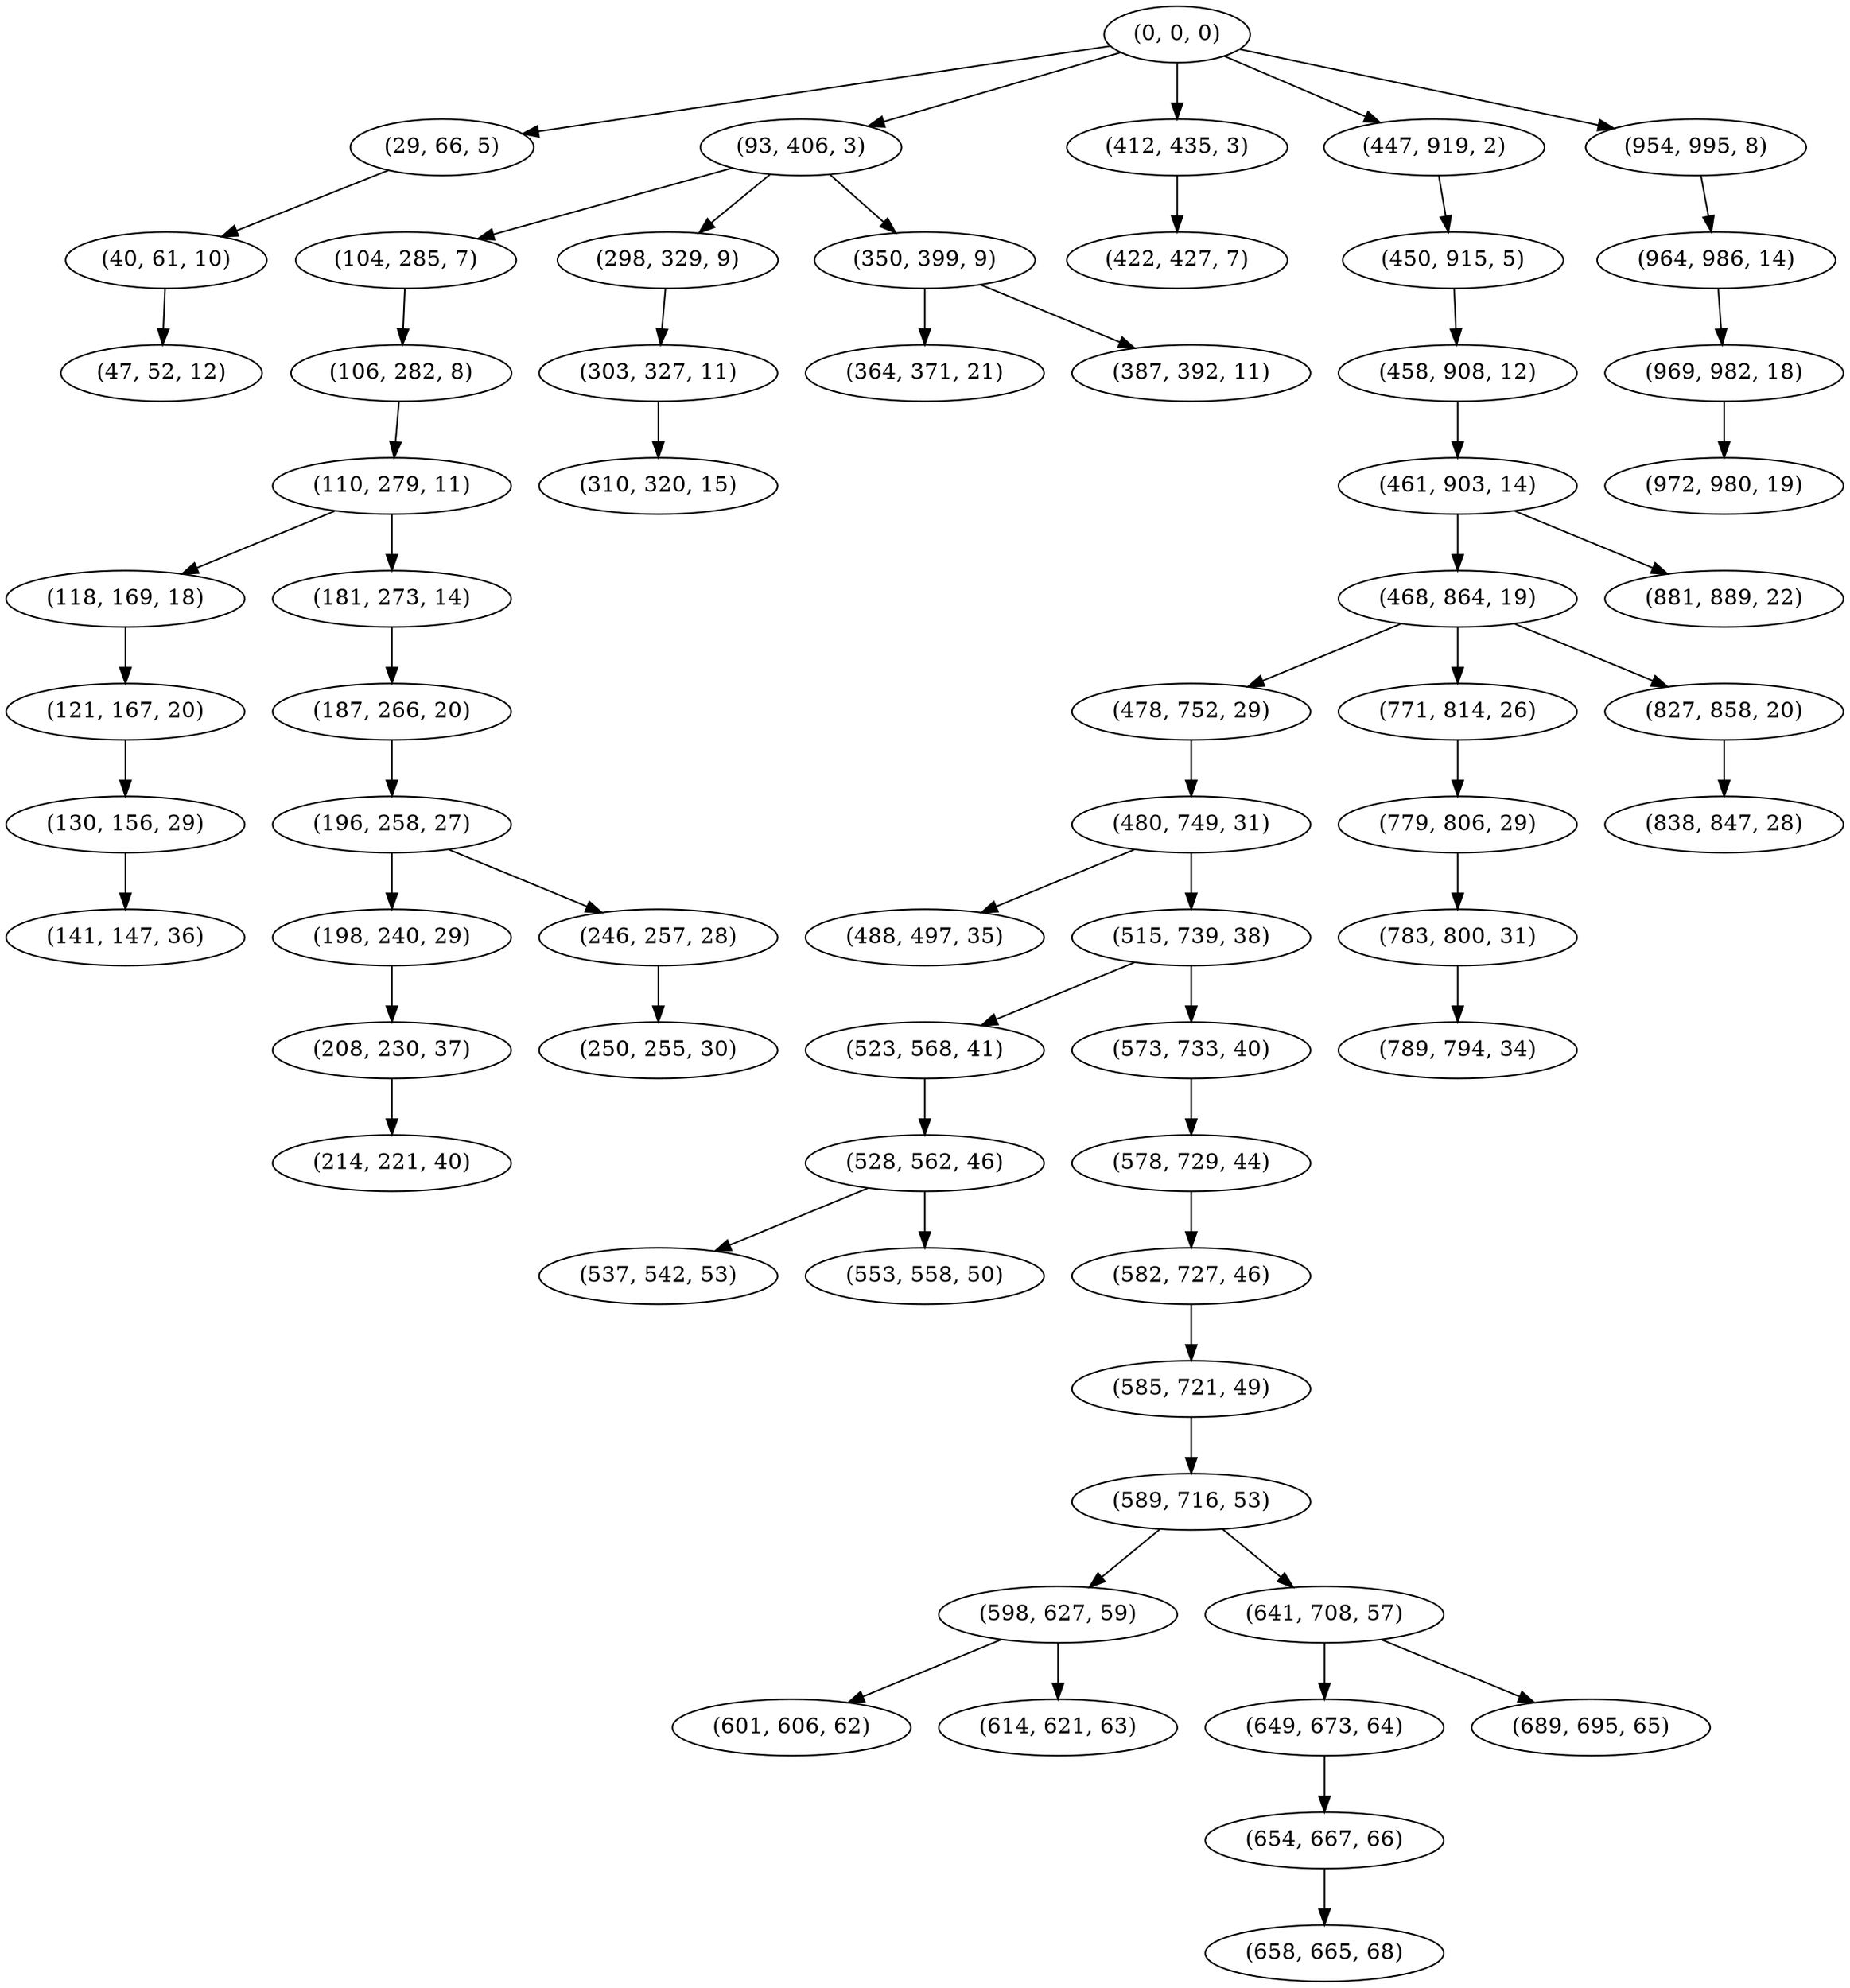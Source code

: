 digraph tree {
    "(0, 0, 0)";
    "(29, 66, 5)";
    "(40, 61, 10)";
    "(47, 52, 12)";
    "(93, 406, 3)";
    "(104, 285, 7)";
    "(106, 282, 8)";
    "(110, 279, 11)";
    "(118, 169, 18)";
    "(121, 167, 20)";
    "(130, 156, 29)";
    "(141, 147, 36)";
    "(181, 273, 14)";
    "(187, 266, 20)";
    "(196, 258, 27)";
    "(198, 240, 29)";
    "(208, 230, 37)";
    "(214, 221, 40)";
    "(246, 257, 28)";
    "(250, 255, 30)";
    "(298, 329, 9)";
    "(303, 327, 11)";
    "(310, 320, 15)";
    "(350, 399, 9)";
    "(364, 371, 21)";
    "(387, 392, 11)";
    "(412, 435, 3)";
    "(422, 427, 7)";
    "(447, 919, 2)";
    "(450, 915, 5)";
    "(458, 908, 12)";
    "(461, 903, 14)";
    "(468, 864, 19)";
    "(478, 752, 29)";
    "(480, 749, 31)";
    "(488, 497, 35)";
    "(515, 739, 38)";
    "(523, 568, 41)";
    "(528, 562, 46)";
    "(537, 542, 53)";
    "(553, 558, 50)";
    "(573, 733, 40)";
    "(578, 729, 44)";
    "(582, 727, 46)";
    "(585, 721, 49)";
    "(589, 716, 53)";
    "(598, 627, 59)";
    "(601, 606, 62)";
    "(614, 621, 63)";
    "(641, 708, 57)";
    "(649, 673, 64)";
    "(654, 667, 66)";
    "(658, 665, 68)";
    "(689, 695, 65)";
    "(771, 814, 26)";
    "(779, 806, 29)";
    "(783, 800, 31)";
    "(789, 794, 34)";
    "(827, 858, 20)";
    "(838, 847, 28)";
    "(881, 889, 22)";
    "(954, 995, 8)";
    "(964, 986, 14)";
    "(969, 982, 18)";
    "(972, 980, 19)";
    "(0, 0, 0)" -> "(29, 66, 5)";
    "(0, 0, 0)" -> "(93, 406, 3)";
    "(0, 0, 0)" -> "(412, 435, 3)";
    "(0, 0, 0)" -> "(447, 919, 2)";
    "(0, 0, 0)" -> "(954, 995, 8)";
    "(29, 66, 5)" -> "(40, 61, 10)";
    "(40, 61, 10)" -> "(47, 52, 12)";
    "(93, 406, 3)" -> "(104, 285, 7)";
    "(93, 406, 3)" -> "(298, 329, 9)";
    "(93, 406, 3)" -> "(350, 399, 9)";
    "(104, 285, 7)" -> "(106, 282, 8)";
    "(106, 282, 8)" -> "(110, 279, 11)";
    "(110, 279, 11)" -> "(118, 169, 18)";
    "(110, 279, 11)" -> "(181, 273, 14)";
    "(118, 169, 18)" -> "(121, 167, 20)";
    "(121, 167, 20)" -> "(130, 156, 29)";
    "(130, 156, 29)" -> "(141, 147, 36)";
    "(181, 273, 14)" -> "(187, 266, 20)";
    "(187, 266, 20)" -> "(196, 258, 27)";
    "(196, 258, 27)" -> "(198, 240, 29)";
    "(196, 258, 27)" -> "(246, 257, 28)";
    "(198, 240, 29)" -> "(208, 230, 37)";
    "(208, 230, 37)" -> "(214, 221, 40)";
    "(246, 257, 28)" -> "(250, 255, 30)";
    "(298, 329, 9)" -> "(303, 327, 11)";
    "(303, 327, 11)" -> "(310, 320, 15)";
    "(350, 399, 9)" -> "(364, 371, 21)";
    "(350, 399, 9)" -> "(387, 392, 11)";
    "(412, 435, 3)" -> "(422, 427, 7)";
    "(447, 919, 2)" -> "(450, 915, 5)";
    "(450, 915, 5)" -> "(458, 908, 12)";
    "(458, 908, 12)" -> "(461, 903, 14)";
    "(461, 903, 14)" -> "(468, 864, 19)";
    "(461, 903, 14)" -> "(881, 889, 22)";
    "(468, 864, 19)" -> "(478, 752, 29)";
    "(468, 864, 19)" -> "(771, 814, 26)";
    "(468, 864, 19)" -> "(827, 858, 20)";
    "(478, 752, 29)" -> "(480, 749, 31)";
    "(480, 749, 31)" -> "(488, 497, 35)";
    "(480, 749, 31)" -> "(515, 739, 38)";
    "(515, 739, 38)" -> "(523, 568, 41)";
    "(515, 739, 38)" -> "(573, 733, 40)";
    "(523, 568, 41)" -> "(528, 562, 46)";
    "(528, 562, 46)" -> "(537, 542, 53)";
    "(528, 562, 46)" -> "(553, 558, 50)";
    "(573, 733, 40)" -> "(578, 729, 44)";
    "(578, 729, 44)" -> "(582, 727, 46)";
    "(582, 727, 46)" -> "(585, 721, 49)";
    "(585, 721, 49)" -> "(589, 716, 53)";
    "(589, 716, 53)" -> "(598, 627, 59)";
    "(589, 716, 53)" -> "(641, 708, 57)";
    "(598, 627, 59)" -> "(601, 606, 62)";
    "(598, 627, 59)" -> "(614, 621, 63)";
    "(641, 708, 57)" -> "(649, 673, 64)";
    "(641, 708, 57)" -> "(689, 695, 65)";
    "(649, 673, 64)" -> "(654, 667, 66)";
    "(654, 667, 66)" -> "(658, 665, 68)";
    "(771, 814, 26)" -> "(779, 806, 29)";
    "(779, 806, 29)" -> "(783, 800, 31)";
    "(783, 800, 31)" -> "(789, 794, 34)";
    "(827, 858, 20)" -> "(838, 847, 28)";
    "(954, 995, 8)" -> "(964, 986, 14)";
    "(964, 986, 14)" -> "(969, 982, 18)";
    "(969, 982, 18)" -> "(972, 980, 19)";
}
